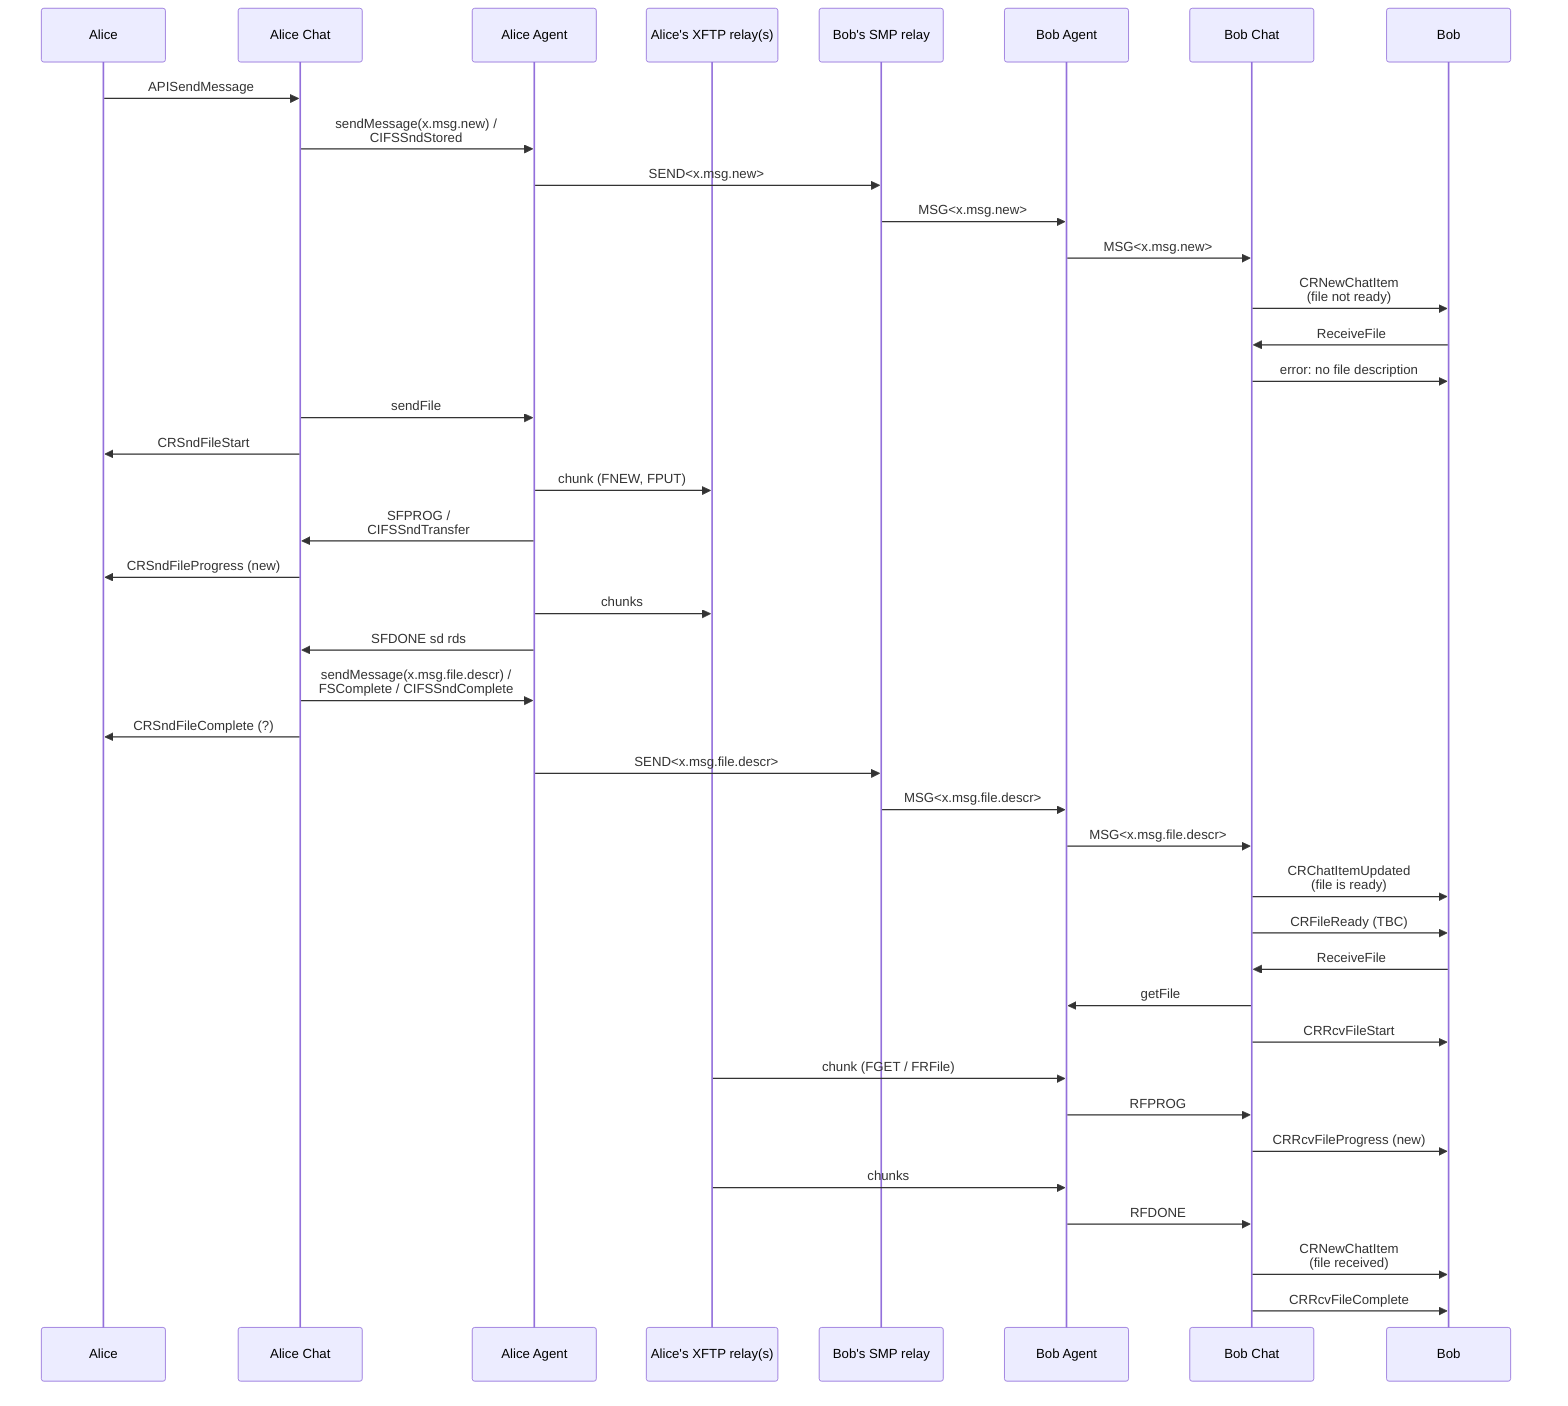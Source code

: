 sequenceDiagram
  participant A as Alice
  participant AC as Alice Chat
  participant AA as Alice Agent
  participant XFTP as Alice's XFTP relay(s)
  participant SMP as Bob's SMP relay
  participant BA as Bob Agent
  participant BC as Bob Chat
  participant B as Bob
  
  A ->> AC: APISendMessage
  AC ->> AA: sendMessage(x.msg.new) /<br>CIFSSndStored
  AA ->> SMP: SEND<x.msg.new>
  SMP ->> BA: MSG<x.msg.new>
  BA ->> BC: MSG<x.msg.new>
  BC ->> B: CRNewChatItem<br>(file not ready)
  B ->> BC: ReceiveFile
  BC ->> B: error: no file description
  AC ->> AA: sendFile
  AC ->> A: CRSndFileStart
  AA ->> XFTP: chunk (FNEW, FPUT)
  AA ->> AC: SFPROG /<br>CIFSSndTransfer
  AC ->> A: CRSndFileProgress (new)
  AA ->> XFTP: chunks
  AA ->> AC: SFDONE sd rds
  AC ->> AA: sendMessage(x.msg.file.descr) /<br>FSComplete / CIFSSndComplete
  AC ->> A: CRSndFileComplete (?)
  AA ->> SMP: SEND<x.msg.file.descr>
  SMP ->> BA: MSG<x.msg.file.descr>
  BA ->> BC: MSG<x.msg.file.descr>
  BC ->> B: CRChatItemUpdated<br>(file is ready)
  BC ->> B: CRFileReady (TBC)
  B ->> BC: ReceiveFile
  BC ->> BA: getFile
  BC ->> B: CRRcvFileStart
  XFTP ->> BA: chunk (FGET / FRFile)
  BA ->> BC: RFPROG
  BC ->> B: CRRcvFileProgress (new)
  XFTP ->> BA: chunks
  BA ->> BC: RFDONE
  BC ->> B: CRNewChatItem<br>(file received)
  BC ->> B: CRRcvFileComplete